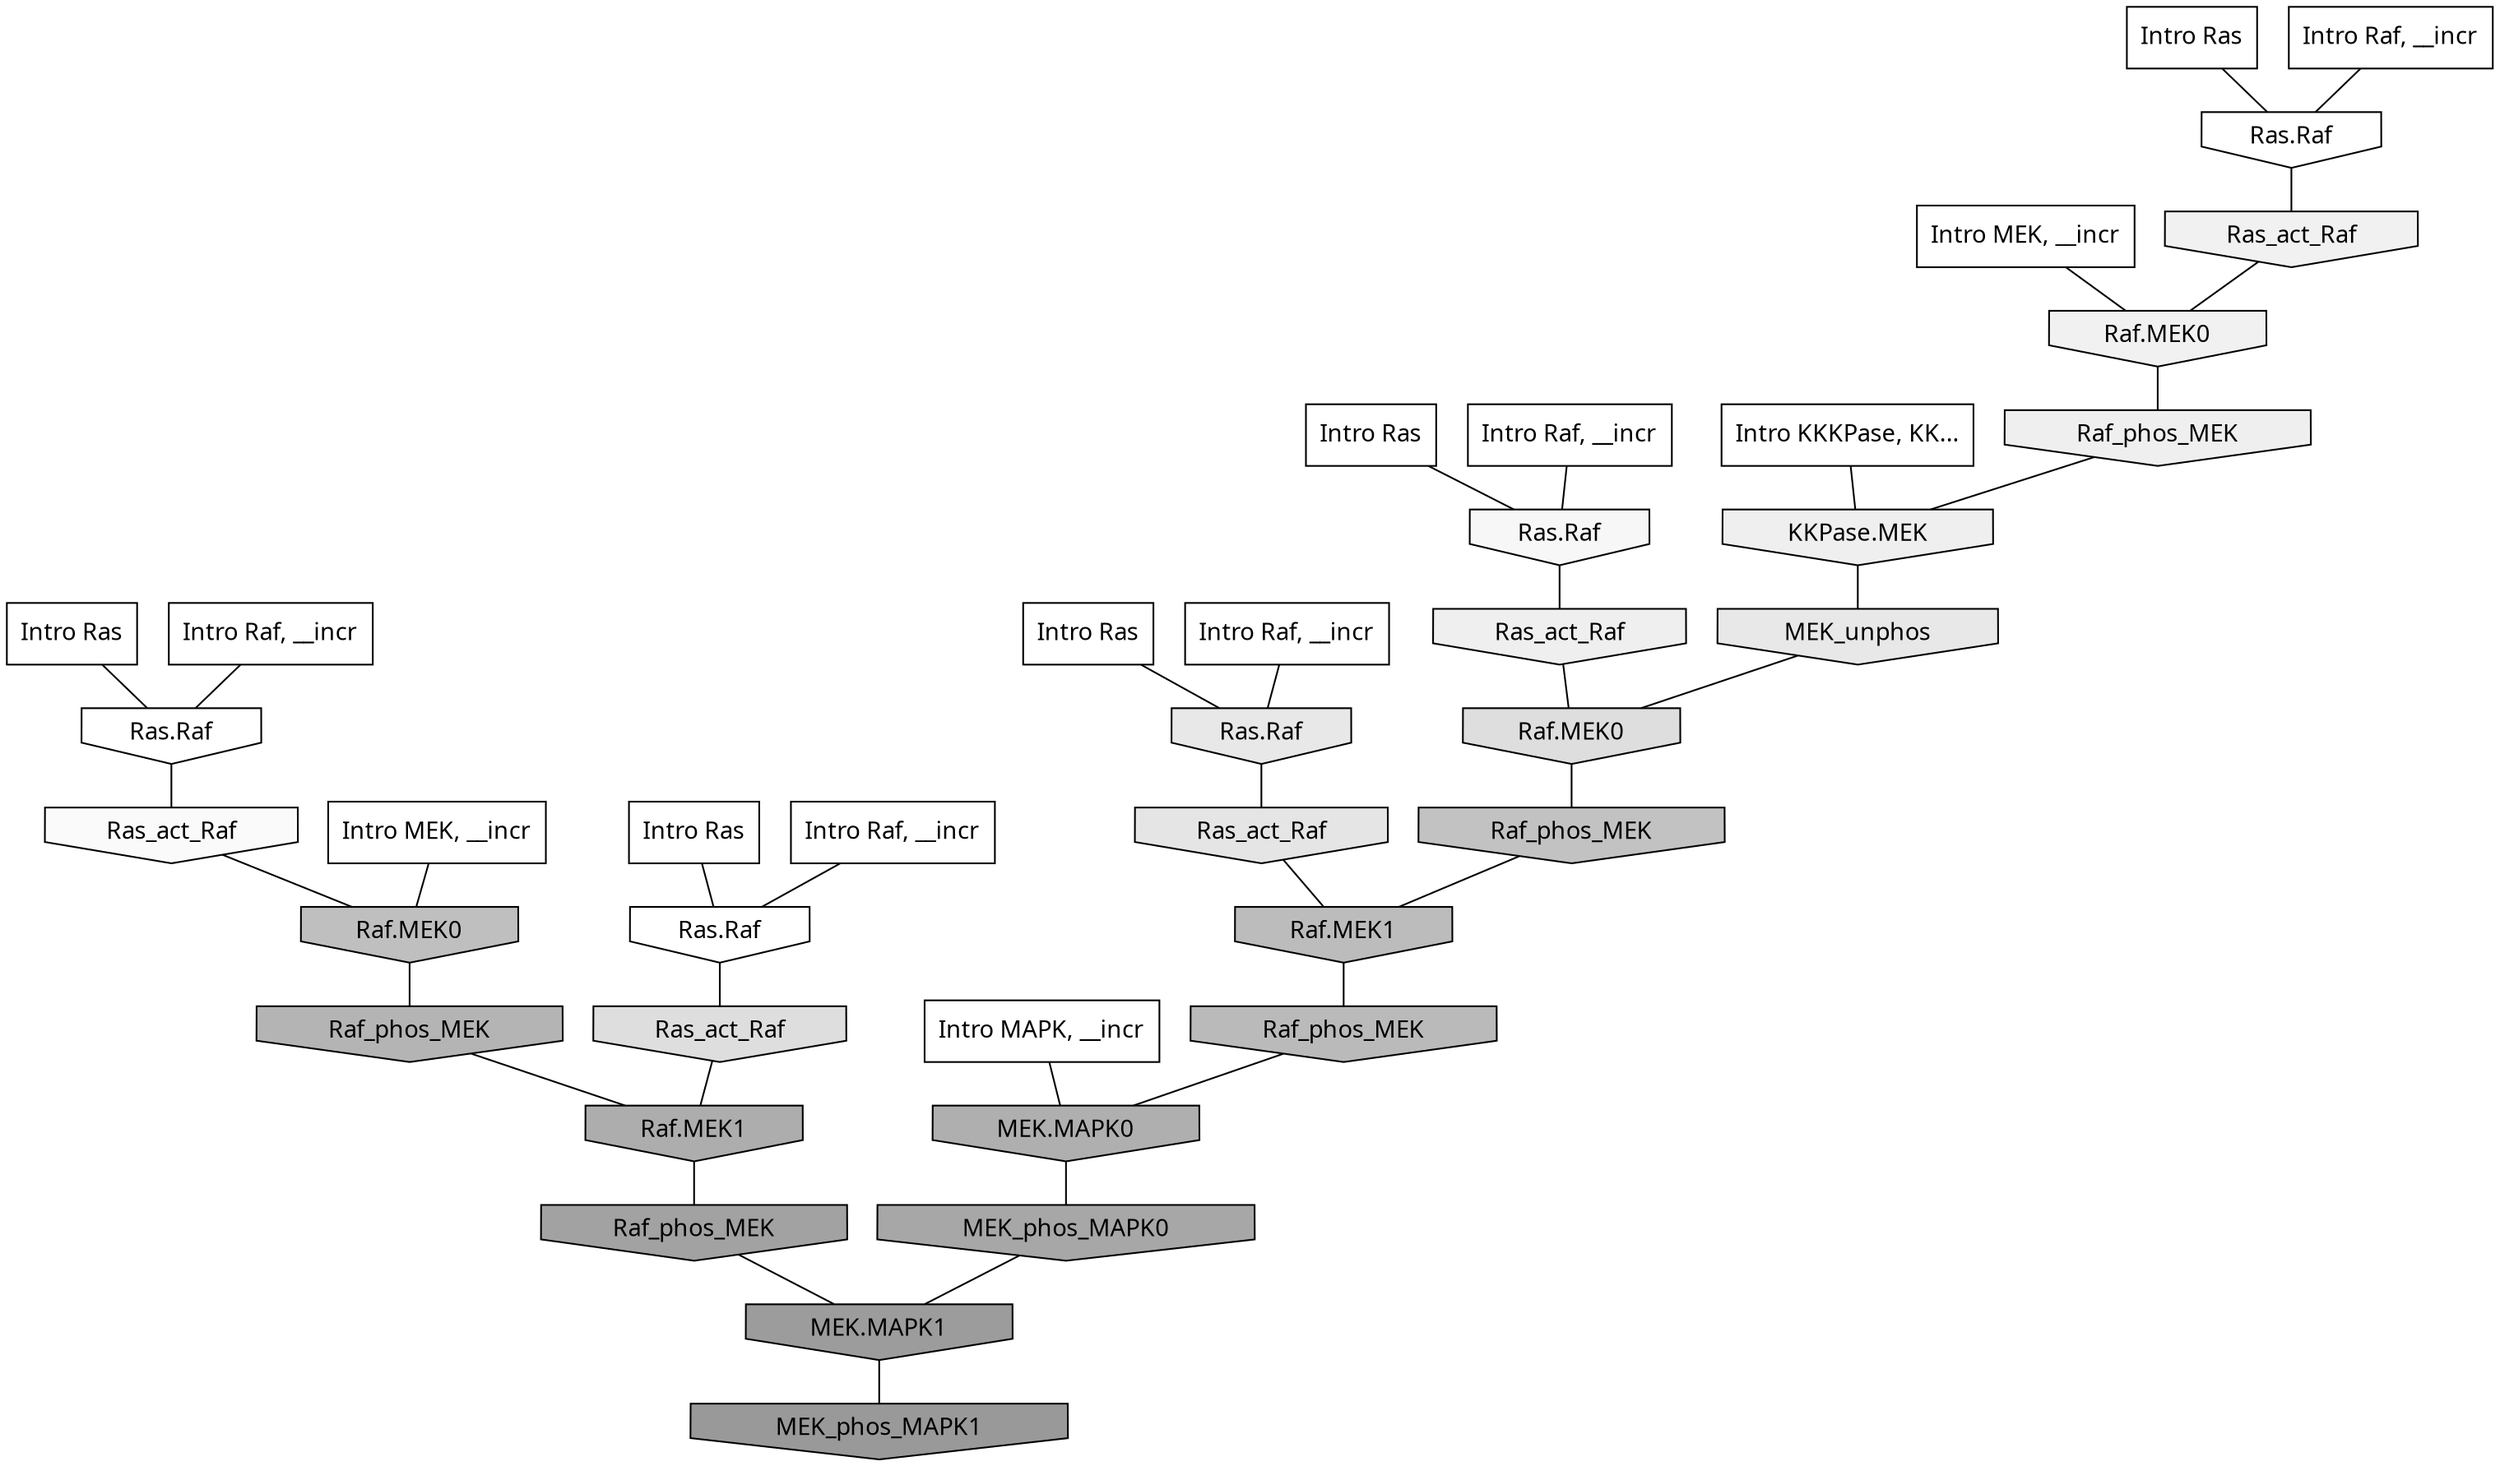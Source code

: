 digraph G{
  rankdir="TB";
  ranksep=0.30;
  node [fontname="CMU Serif"];
  edge [fontname="CMU Serif"];
  
  26 [label="Intro Ras", shape=rectangle, style=filled, fillcolor="0.000 0.000 1.000"]
  
  31 [label="Intro Ras", shape=rectangle, style=filled, fillcolor="0.000 0.000 1.000"]
  
  37 [label="Intro Ras", shape=rectangle, style=filled, fillcolor="0.000 0.000 1.000"]
  
  45 [label="Intro Ras", shape=rectangle, style=filled, fillcolor="0.000 0.000 1.000"]
  
  54 [label="Intro Ras", shape=rectangle, style=filled, fillcolor="0.000 0.000 1.000"]
  
  271 [label="Intro Raf, __incr", shape=rectangle, style=filled, fillcolor="0.000 0.000 1.000"]
  
  379 [label="Intro Raf, __incr", shape=rectangle, style=filled, fillcolor="0.000 0.000 1.000"]
  
  580 [label="Intro Raf, __incr", shape=rectangle, style=filled, fillcolor="0.000 0.000 1.000"]
  
  638 [label="Intro Raf, __incr", shape=rectangle, style=filled, fillcolor="0.000 0.000 1.000"]
  
  862 [label="Intro Raf, __incr", shape=rectangle, style=filled, fillcolor="0.000 0.000 1.000"]
  
  1676 [label="Intro MEK, __incr", shape=rectangle, style=filled, fillcolor="0.000 0.000 1.000"]
  
  2012 [label="Intro MEK, __incr", shape=rectangle, style=filled, fillcolor="0.000 0.000 1.000"]
  
  2367 [label="Intro MAPK, __incr", shape=rectangle, style=filled, fillcolor="0.000 0.000 1.000"]
  
  3108 [label="Intro KKKPase, KK...", shape=rectangle, style=filled, fillcolor="0.000 0.000 1.000"]
  
  3218 [label="Ras.Raf", shape=invhouse, style=filled, fillcolor="0.000 0.000 1.000"]
  
  3241 [label="Ras.Raf", shape=invhouse, style=filled, fillcolor="0.000 0.000 1.000"]
  
  3248 [label="Ras.Raf", shape=invhouse, style=filled, fillcolor="0.000 0.000 1.000"]
  
  3432 [label="Ras_act_Raf", shape=invhouse, style=filled, fillcolor="0.000 0.000 0.978"]
  
  3514 [label="Ras.Raf", shape=invhouse, style=filled, fillcolor="0.000 0.000 0.966"]
  
  3693 [label="Ras_act_Raf", shape=invhouse, style=filled, fillcolor="0.000 0.000 0.945"]
  
  3696 [label="Raf.MEK0", shape=invhouse, style=filled, fillcolor="0.000 0.000 0.945"]
  
  3801 [label="Ras_act_Raf", shape=invhouse, style=filled, fillcolor="0.000 0.000 0.936"]
  
  3813 [label="Raf_phos_MEK", shape=invhouse, style=filled, fillcolor="0.000 0.000 0.935"]
  
  3839 [label="KKPase.MEK", shape=invhouse, style=filled, fillcolor="0.000 0.000 0.934"]
  
  4235 [label="MEK_unphos", shape=invhouse, style=filled, fillcolor="0.000 0.000 0.907"]
  
  4248 [label="Ras.Raf", shape=invhouse, style=filled, fillcolor="0.000 0.000 0.907"]
  
  4408 [label="Ras_act_Raf", shape=invhouse, style=filled, fillcolor="0.000 0.000 0.895"]
  
  4831 [label="Raf.MEK0", shape=invhouse, style=filled, fillcolor="0.000 0.000 0.869"]
  
  4841 [label="Ras_act_Raf", shape=invhouse, style=filled, fillcolor="0.000 0.000 0.868"]
  
  6955 [label="Raf_phos_MEK", shape=invhouse, style=filled, fillcolor="0.000 0.000 0.759"]
  
  7295 [label="Raf.MEK0", shape=invhouse, style=filled, fillcolor="0.000 0.000 0.748"]
  
  7649 [label="Raf.MEK1", shape=invhouse, style=filled, fillcolor="0.000 0.000 0.737"]
  
  7867 [label="Raf_phos_MEK", shape=invhouse, style=filled, fillcolor="0.000 0.000 0.729"]
  
  8690 [label="Raf_phos_MEK", shape=invhouse, style=filled, fillcolor="0.000 0.000 0.704"]
  
  9333 [label="MEK.MAPK0", shape=invhouse, style=filled, fillcolor="0.000 0.000 0.686"]
  
  9709 [label="Raf.MEK1", shape=invhouse, style=filled, fillcolor="0.000 0.000 0.678"]
  
  10693 [label="MEK_phos_MAPK0", shape=invhouse, style=filled, fillcolor="0.000 0.000 0.656"]
  
  11792 [label="Raf_phos_MEK", shape=invhouse, style=filled, fillcolor="0.000 0.000 0.635"]
  
  13197 [label="MEK.MAPK1", shape=invhouse, style=filled, fillcolor="0.000 0.000 0.611"]
  
  13921 [label="MEK_phos_MAPK1", shape=invhouse, style=filled, fillcolor="0.000 0.000 0.600"]
  
  
  13197 -> 13921 [dir=none, color="0.000 0.000 0.000"] 
  11792 -> 13197 [dir=none, color="0.000 0.000 0.000"] 
  10693 -> 13197 [dir=none, color="0.000 0.000 0.000"] 
  9709 -> 11792 [dir=none, color="0.000 0.000 0.000"] 
  9333 -> 10693 [dir=none, color="0.000 0.000 0.000"] 
  8690 -> 9709 [dir=none, color="0.000 0.000 0.000"] 
  7867 -> 9333 [dir=none, color="0.000 0.000 0.000"] 
  7649 -> 7867 [dir=none, color="0.000 0.000 0.000"] 
  7295 -> 8690 [dir=none, color="0.000 0.000 0.000"] 
  6955 -> 7649 [dir=none, color="0.000 0.000 0.000"] 
  4841 -> 9709 [dir=none, color="0.000 0.000 0.000"] 
  4831 -> 6955 [dir=none, color="0.000 0.000 0.000"] 
  4408 -> 7649 [dir=none, color="0.000 0.000 0.000"] 
  4248 -> 4408 [dir=none, color="0.000 0.000 0.000"] 
  4235 -> 4831 [dir=none, color="0.000 0.000 0.000"] 
  3839 -> 4235 [dir=none, color="0.000 0.000 0.000"] 
  3813 -> 3839 [dir=none, color="0.000 0.000 0.000"] 
  3801 -> 4831 [dir=none, color="0.000 0.000 0.000"] 
  3696 -> 3813 [dir=none, color="0.000 0.000 0.000"] 
  3693 -> 3696 [dir=none, color="0.000 0.000 0.000"] 
  3514 -> 3801 [dir=none, color="0.000 0.000 0.000"] 
  3432 -> 7295 [dir=none, color="0.000 0.000 0.000"] 
  3248 -> 3432 [dir=none, color="0.000 0.000 0.000"] 
  3241 -> 3693 [dir=none, color="0.000 0.000 0.000"] 
  3218 -> 4841 [dir=none, color="0.000 0.000 0.000"] 
  3108 -> 3839 [dir=none, color="0.000 0.000 0.000"] 
  2367 -> 9333 [dir=none, color="0.000 0.000 0.000"] 
  2012 -> 7295 [dir=none, color="0.000 0.000 0.000"] 
  1676 -> 3696 [dir=none, color="0.000 0.000 0.000"] 
  862 -> 3241 [dir=none, color="0.000 0.000 0.000"] 
  638 -> 3218 [dir=none, color="0.000 0.000 0.000"] 
  580 -> 3248 [dir=none, color="0.000 0.000 0.000"] 
  379 -> 4248 [dir=none, color="0.000 0.000 0.000"] 
  271 -> 3514 [dir=none, color="0.000 0.000 0.000"] 
  54 -> 3218 [dir=none, color="0.000 0.000 0.000"] 
  45 -> 3241 [dir=none, color="0.000 0.000 0.000"] 
  37 -> 4248 [dir=none, color="0.000 0.000 0.000"] 
  31 -> 3514 [dir=none, color="0.000 0.000 0.000"] 
  26 -> 3248 [dir=none, color="0.000 0.000 0.000"] 
  
  }
